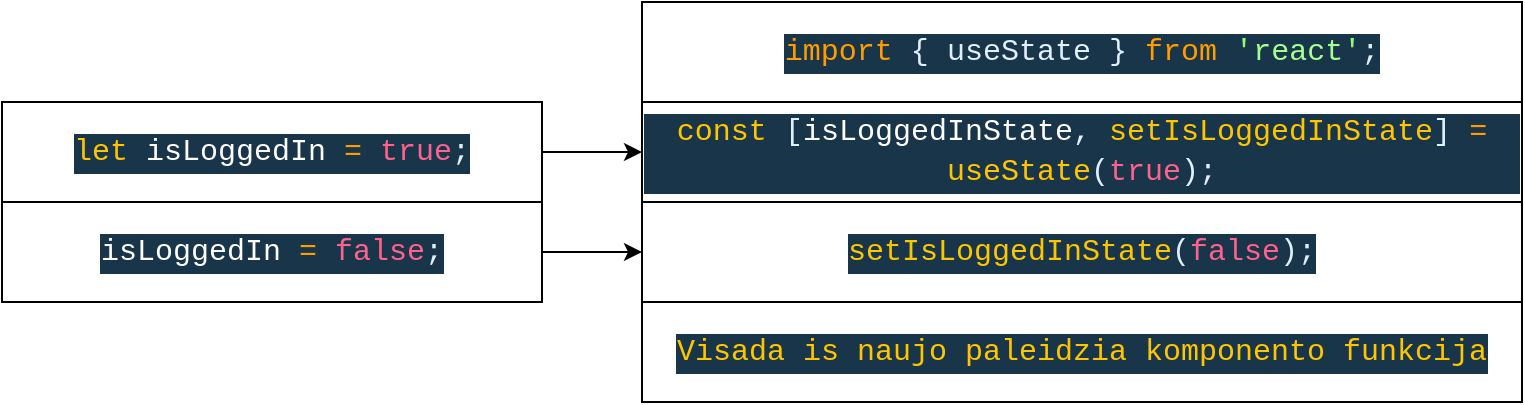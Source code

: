 <mxfile>
    <diagram id="_JL1wmGrsv6afh2xFdnU" name="Page-1">
        <mxGraphModel dx="972" dy="267" grid="1" gridSize="10" guides="1" tooltips="1" connect="1" arrows="1" fold="1" page="1" pageScale="1" pageWidth="850" pageHeight="1100" math="0" shadow="0">
            <root>
                <mxCell id="0"/>
                <mxCell id="1" parent="0"/>
                <mxCell id="8" style="edgeStyle=none;html=1;entryX=0;entryY=0.5;entryDx=0;entryDy=0;" edge="1" parent="1" source="2" target="4">
                    <mxGeometry relative="1" as="geometry"/>
                </mxCell>
                <mxCell id="2" value="&lt;div style=&quot;color: rgb(255 , 255 , 255) ; background-color: rgb(25 , 53 , 73) ; font-family: &amp;#34;cascadia code&amp;#34; , &amp;#34;menlo&amp;#34; , &amp;#34;monaco&amp;#34; , &amp;#34;courier new&amp;#34; , monospace , &amp;#34;consolas&amp;#34; , &amp;#34;courier new&amp;#34; , monospace ; font-size: 15px ; line-height: 20px&quot;&gt;&lt;span style=&quot;color: #ffc600&quot;&gt;let&lt;/span&gt;&lt;span style=&quot;color: #9effff&quot;&gt; &lt;/span&gt;isLoggedIn&lt;span style=&quot;color: #9effff&quot;&gt; &lt;/span&gt;&lt;span style=&quot;color: #ff9d00&quot;&gt;=&lt;/span&gt;&lt;span style=&quot;color: #9effff&quot;&gt; &lt;/span&gt;&lt;span style=&quot;color: #ff628c&quot;&gt;true&lt;/span&gt;&lt;span style=&quot;color: #e1efff&quot;&gt;;&lt;/span&gt;&lt;/div&gt;" style="rounded=0;whiteSpace=wrap;html=1;" vertex="1" parent="1">
                    <mxGeometry x="40" y="70" width="270" height="50" as="geometry"/>
                </mxCell>
                <mxCell id="9" style="edgeStyle=none;html=1;entryX=0;entryY=0.5;entryDx=0;entryDy=0;" edge="1" parent="1" source="3" target="5">
                    <mxGeometry relative="1" as="geometry"/>
                </mxCell>
                <mxCell id="3" value="&#10;&#10;&lt;div style=&quot;color: rgb(255, 255, 255); background-color: rgb(25, 53, 73); font-family: &amp;quot;cascadia code&amp;quot;, menlo, monaco, &amp;quot;courier new&amp;quot;, monospace, consolas, &amp;quot;courier new&amp;quot;, monospace; font-weight: 300; font-size: 15px; line-height: 20px;&quot;&gt;&lt;div&gt;&lt;span style=&quot;color: #ffffff&quot;&gt;isLoggedIn&lt;/span&gt;&lt;span style=&quot;color: #9effff&quot;&gt; &lt;/span&gt;&lt;span style=&quot;color: #ff9d00&quot;&gt;=&lt;/span&gt;&lt;span style=&quot;color: #9effff&quot;&gt; &lt;/span&gt;&lt;span style=&quot;color: #ff628c&quot;&gt;false&lt;/span&gt;&lt;span style=&quot;color: #e1efff&quot;&gt;;&lt;/span&gt;&lt;/div&gt;&lt;/div&gt;&#10;&#10;" style="rounded=0;whiteSpace=wrap;html=1;" vertex="1" parent="1">
                    <mxGeometry x="40" y="120" width="270" height="50" as="geometry"/>
                </mxCell>
                <mxCell id="4" value="&lt;div style=&quot;color: rgb(255 , 255 , 255) ; background-color: rgb(25 , 53 , 73) ; font-family: &amp;#34;cascadia code&amp;#34; , &amp;#34;menlo&amp;#34; , &amp;#34;monaco&amp;#34; , &amp;#34;courier new&amp;#34; , monospace , &amp;#34;consolas&amp;#34; , &amp;#34;courier new&amp;#34; , monospace ; font-size: 15px ; line-height: 20px&quot;&gt;&lt;div style=&quot;font-family: &amp;#34;cascadia code&amp;#34; , &amp;#34;menlo&amp;#34; , &amp;#34;monaco&amp;#34; , &amp;#34;courier new&amp;#34; , monospace , &amp;#34;consolas&amp;#34; , &amp;#34;courier new&amp;#34; , monospace ; line-height: 20px&quot;&gt;&lt;span style=&quot;color: #ffc600&quot;&gt;const&lt;/span&gt;&lt;span style=&quot;color: #9effff&quot;&gt; &lt;/span&gt;&lt;span style=&quot;color: #e1efff&quot;&gt;[&lt;/span&gt;isLoggedInState&lt;span style=&quot;color: #e1efff&quot;&gt;,&lt;/span&gt;&lt;span style=&quot;color: #9effff&quot;&gt; &lt;/span&gt;&lt;span style=&quot;color: #ffc600&quot;&gt;setIsLoggedInState&lt;/span&gt;&lt;span style=&quot;color: #e1efff&quot;&gt;]&lt;/span&gt;&lt;span style=&quot;color: #9effff&quot;&gt; &lt;/span&gt;&lt;span style=&quot;color: #ff9d00&quot;&gt;=&lt;/span&gt;&lt;span style=&quot;color: #9effff&quot;&gt; &lt;/span&gt;&lt;span style=&quot;color: #ffc600&quot;&gt;useState&lt;/span&gt;&lt;span style=&quot;color: #e1efff&quot;&gt;(&lt;/span&gt;&lt;span style=&quot;color: #ff628c&quot;&gt;true&lt;/span&gt;&lt;span style=&quot;color: #e1efff&quot;&gt;);&lt;/span&gt;&lt;/div&gt;&lt;/div&gt;" style="rounded=0;whiteSpace=wrap;html=1;" vertex="1" parent="1">
                    <mxGeometry x="360" y="70" width="440" height="50" as="geometry"/>
                </mxCell>
                <mxCell id="5" value="&lt;div style=&quot;color: rgb(255 , 255 , 255) ; background-color: rgb(25 , 53 , 73) ; font-family: &amp;#34;cascadia code&amp;#34; , &amp;#34;menlo&amp;#34; , &amp;#34;monaco&amp;#34; , &amp;#34;courier new&amp;#34; , monospace , &amp;#34;consolas&amp;#34; , &amp;#34;courier new&amp;#34; , monospace ; font-size: 15px ; line-height: 20px&quot;&gt;&lt;div style=&quot;font-family: &amp;#34;cascadia code&amp;#34; , &amp;#34;menlo&amp;#34; , &amp;#34;monaco&amp;#34; , &amp;#34;courier new&amp;#34; , monospace , &amp;#34;consolas&amp;#34; , &amp;#34;courier new&amp;#34; , monospace ; line-height: 20px&quot;&gt;&lt;div style=&quot;font-family: &amp;#34;cascadia code&amp;#34; , &amp;#34;menlo&amp;#34; , &amp;#34;monaco&amp;#34; , &amp;#34;courier new&amp;#34; , monospace , &amp;#34;consolas&amp;#34; , &amp;#34;courier new&amp;#34; , monospace ; line-height: 20px&quot;&gt;&lt;span style=&quot;color: #ffc600&quot;&gt;setIsLoggedInState&lt;/span&gt;&lt;span style=&quot;color: #e1efff&quot;&gt;(&lt;/span&gt;&lt;span style=&quot;color: #ff628c&quot;&gt;false&lt;/span&gt;&lt;span style=&quot;color: #e1efff&quot;&gt;);&lt;/span&gt;&lt;/div&gt;&lt;/div&gt;&lt;/div&gt;" style="rounded=0;whiteSpace=wrap;html=1;" vertex="1" parent="1">
                    <mxGeometry x="360" y="120" width="440" height="50" as="geometry"/>
                </mxCell>
                <mxCell id="6" value="&lt;div style=&quot;color: rgb(255 , 255 , 255) ; background-color: rgb(25 , 53 , 73) ; font-family: &amp;#34;cascadia code&amp;#34; , &amp;#34;menlo&amp;#34; , &amp;#34;monaco&amp;#34; , &amp;#34;courier new&amp;#34; , monospace , &amp;#34;consolas&amp;#34; , &amp;#34;courier new&amp;#34; , monospace ; font-size: 15px ; line-height: 20px&quot;&gt;&lt;div style=&quot;font-family: &amp;#34;cascadia code&amp;#34; , &amp;#34;menlo&amp;#34; , &amp;#34;monaco&amp;#34; , &amp;#34;courier new&amp;#34; , monospace , &amp;#34;consolas&amp;#34; , &amp;#34;courier new&amp;#34; , monospace ; line-height: 20px&quot;&gt;&lt;div style=&quot;font-family: &amp;#34;cascadia code&amp;#34; , &amp;#34;menlo&amp;#34; , &amp;#34;monaco&amp;#34; , &amp;#34;courier new&amp;#34; , monospace , &amp;#34;consolas&amp;#34; , &amp;#34;courier new&amp;#34; , monospace ; line-height: 20px&quot;&gt;&lt;span style=&quot;color: #ff9d00&quot;&gt;import&lt;/span&gt;&lt;span style=&quot;color: #9effff&quot;&gt; &lt;/span&gt;&lt;span style=&quot;color: #e1efff&quot;&gt;{&lt;/span&gt;&lt;span style=&quot;color: #9effff&quot;&gt; &lt;/span&gt;&lt;span style=&quot;color: #e1efff&quot;&gt;useState&lt;/span&gt;&lt;span style=&quot;color: #9effff&quot;&gt; &lt;/span&gt;&lt;span style=&quot;color: #e1efff&quot;&gt;}&lt;/span&gt;&lt;span style=&quot;color: #9effff&quot;&gt; &lt;/span&gt;&lt;span style=&quot;color: #ff9d00&quot;&gt;from&lt;/span&gt;&lt;span style=&quot;color: #9effff&quot;&gt; &lt;/span&gt;&lt;span style=&quot;color: #92fc79&quot;&gt;'&lt;/span&gt;&lt;span style=&quot;color: #a5ff90&quot;&gt;react&lt;/span&gt;&lt;span style=&quot;color: #92fc79&quot;&gt;'&lt;/span&gt;&lt;span style=&quot;color: #e1efff&quot;&gt;;&lt;/span&gt;&lt;/div&gt;&lt;/div&gt;&lt;/div&gt;" style="rounded=0;whiteSpace=wrap;html=1;" vertex="1" parent="1">
                    <mxGeometry x="360" y="20" width="440" height="50" as="geometry"/>
                </mxCell>
                <mxCell id="7" value="&lt;div style=&quot;background-color: rgb(25 , 53 , 73) ; font-family: &amp;#34;cascadia code&amp;#34; , &amp;#34;menlo&amp;#34; , &amp;#34;monaco&amp;#34; , &amp;#34;courier new&amp;#34; , monospace , &amp;#34;consolas&amp;#34; , &amp;#34;courier new&amp;#34; , monospace ; font-size: 15px ; line-height: 20px&quot;&gt;&lt;div style=&quot;font-family: &amp;#34;cascadia code&amp;#34; , &amp;#34;menlo&amp;#34; , &amp;#34;monaco&amp;#34; , &amp;#34;courier new&amp;#34; , monospace , &amp;#34;consolas&amp;#34; , &amp;#34;courier new&amp;#34; , monospace ; line-height: 20px&quot;&gt;&lt;div style=&quot;font-family: &amp;#34;cascadia code&amp;#34; , &amp;#34;menlo&amp;#34; , &amp;#34;monaco&amp;#34; , &amp;#34;courier new&amp;#34; , monospace , &amp;#34;consolas&amp;#34; , &amp;#34;courier new&amp;#34; , monospace ; line-height: 20px&quot;&gt;&lt;font color=&quot;#ffc600&quot;&gt;Visada is naujo paleidzia komponento funkcija&lt;/font&gt;&lt;/div&gt;&lt;/div&gt;&lt;/div&gt;" style="rounded=0;whiteSpace=wrap;html=1;" vertex="1" parent="1">
                    <mxGeometry x="360" y="170" width="440" height="50" as="geometry"/>
                </mxCell>
            </root>
        </mxGraphModel>
    </diagram>
</mxfile>